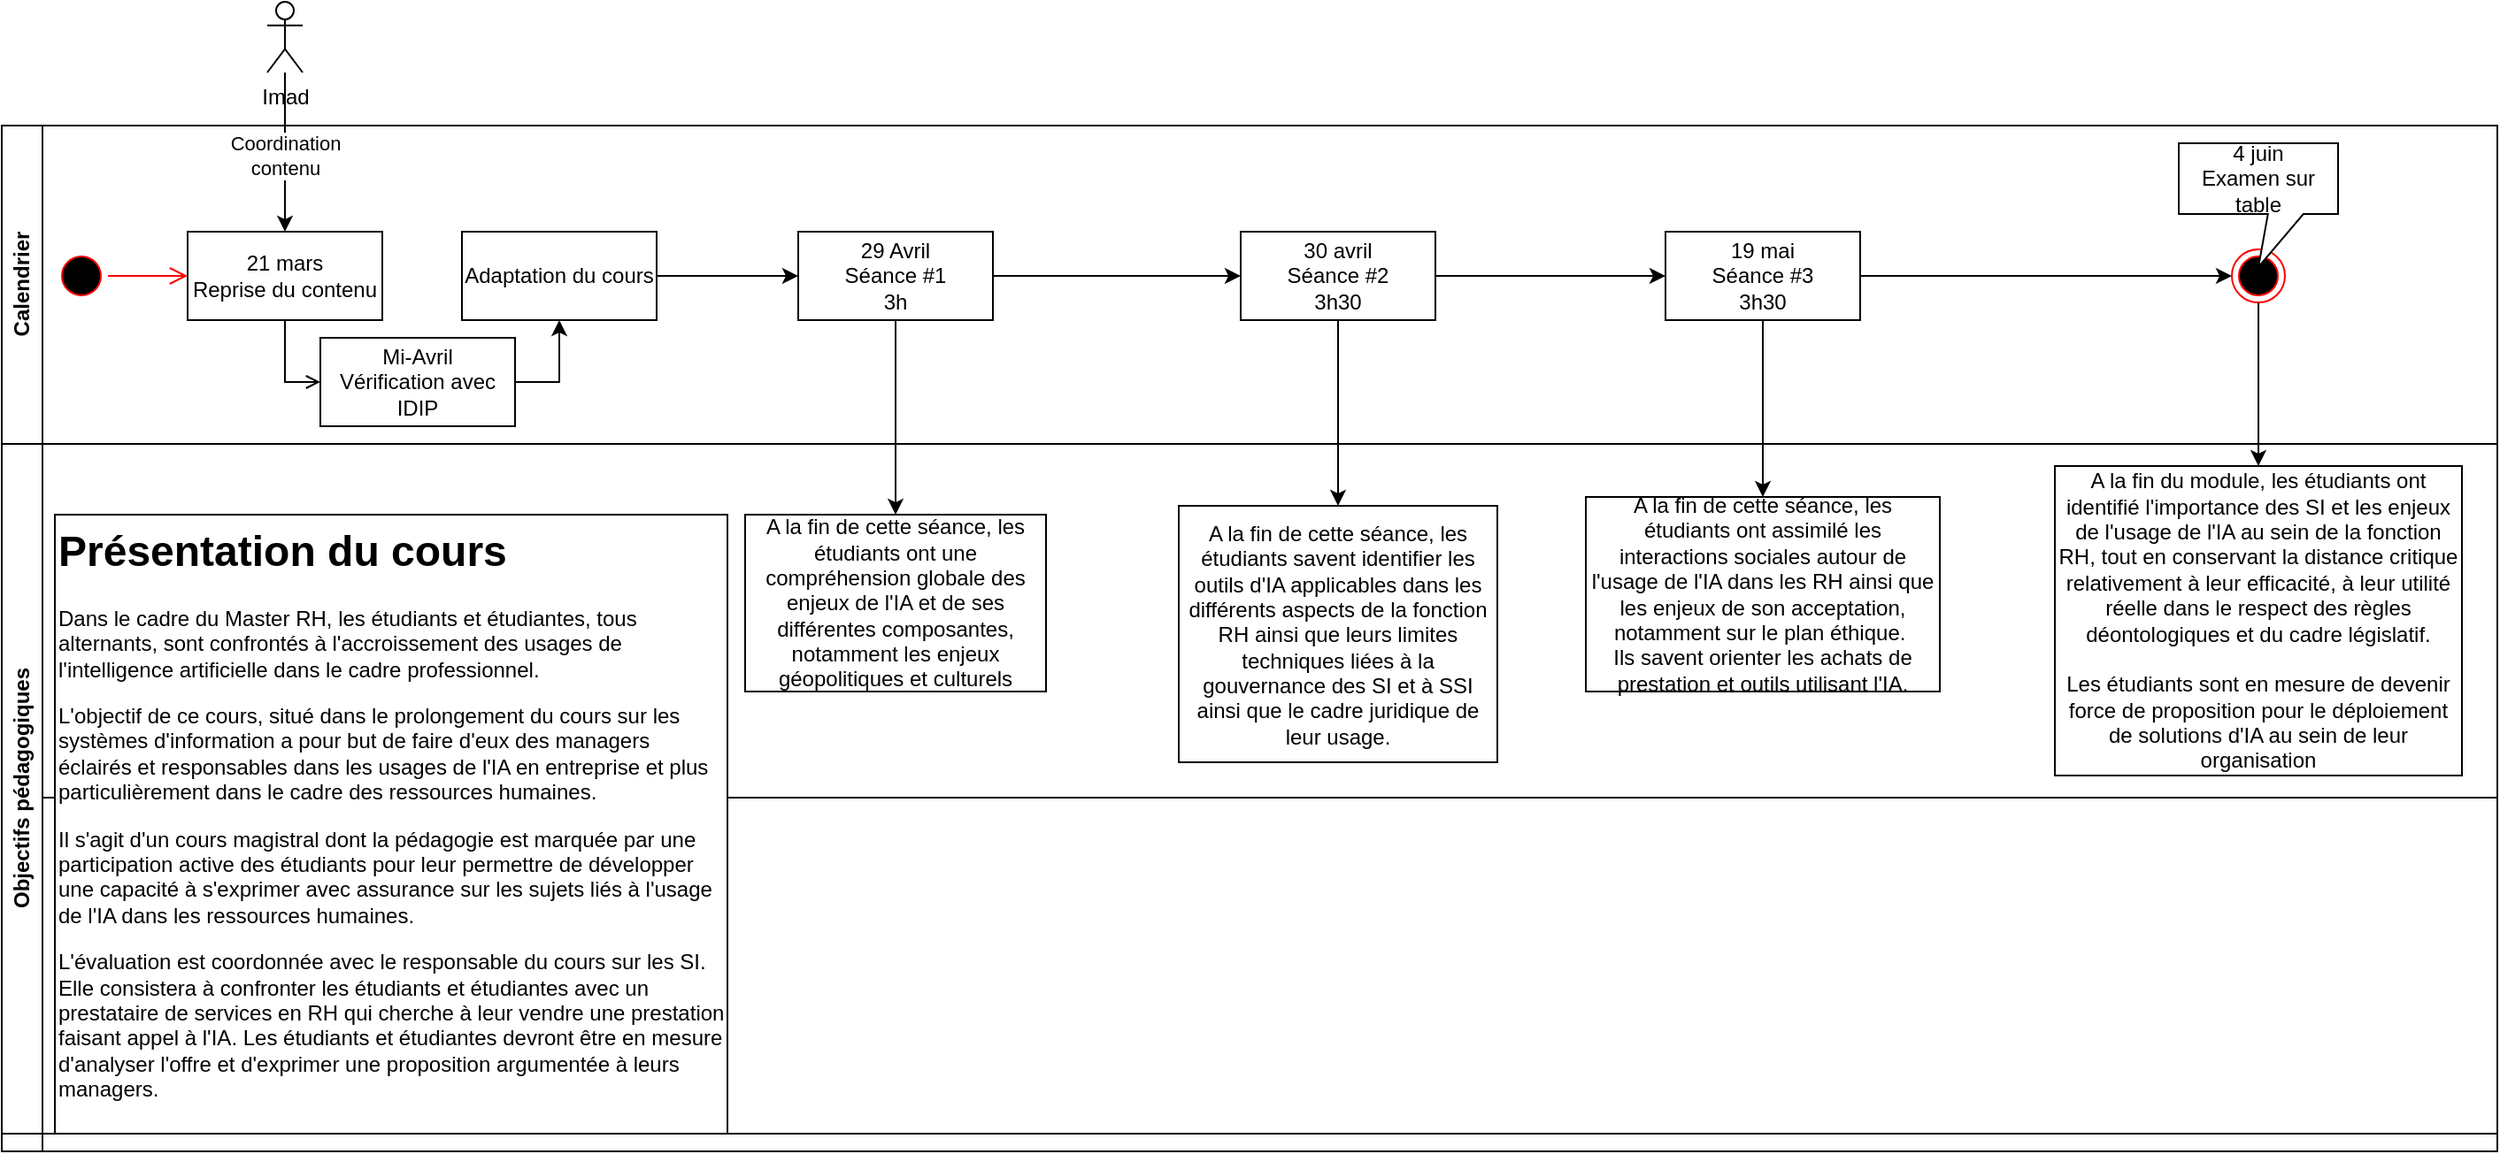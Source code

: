 <mxfile version="26.1.1">
  <diagram name="Page-1" id="e7e014a7-5840-1c2e-5031-d8a46d1fe8dd">
    <mxGraphModel dx="954" dy="581" grid="1" gridSize="10" guides="1" tooltips="1" connect="1" arrows="1" fold="1" page="1" pageScale="1" pageWidth="1654" pageHeight="1169" background="none" math="0" shadow="0">
      <root>
        <mxCell id="0" />
        <mxCell id="1" parent="0" />
        <mxCell id="QrdZ3zOz95iLeTfScC8g-41" value="Calendrier" style="swimlane;horizontal=0;whiteSpace=wrap;html=1;verticalAlign=middle;" parent="1" vertex="1">
          <mxGeometry x="50" y="130" width="1410" height="180" as="geometry" />
        </mxCell>
        <mxCell id="QrdZ3zOz95iLeTfScC8g-42" value="" style="ellipse;html=1;shape=startState;fillColor=#000000;strokeColor=#ff0000;" parent="QrdZ3zOz95iLeTfScC8g-41" vertex="1">
          <mxGeometry x="30" y="70" width="30" height="30" as="geometry" />
        </mxCell>
        <mxCell id="QrdZ3zOz95iLeTfScC8g-43" value="" style="edgeStyle=orthogonalEdgeStyle;html=1;verticalAlign=bottom;endArrow=open;endSize=8;strokeColor=#ff0000;rounded=0;entryX=0;entryY=0.5;entryDx=0;entryDy=0;" parent="QrdZ3zOz95iLeTfScC8g-41" source="QrdZ3zOz95iLeTfScC8g-42" target="QrdZ3zOz95iLeTfScC8g-55" edge="1">
          <mxGeometry relative="1" as="geometry">
            <mxPoint x="120" y="85" as="targetPoint" />
          </mxGeometry>
        </mxCell>
        <mxCell id="QrdZ3zOz95iLeTfScC8g-56" value="" style="edgeStyle=orthogonalEdgeStyle;rounded=0;orthogonalLoop=1;jettySize=auto;html=1;startArrow=open;startFill=0;endArrow=none;exitX=0;exitY=0.5;exitDx=0;exitDy=0;" parent="QrdZ3zOz95iLeTfScC8g-41" source="QrdZ3zOz95iLeTfScC8g-44" target="QrdZ3zOz95iLeTfScC8g-55" edge="1">
          <mxGeometry relative="1" as="geometry" />
        </mxCell>
        <mxCell id="QrdZ3zOz95iLeTfScC8g-79" style="edgeStyle=orthogonalEdgeStyle;rounded=0;orthogonalLoop=1;jettySize=auto;html=1;entryX=0.5;entryY=1;entryDx=0;entryDy=0;exitX=1;exitY=0.5;exitDx=0;exitDy=0;" parent="QrdZ3zOz95iLeTfScC8g-41" source="QrdZ3zOz95iLeTfScC8g-44" target="QrdZ3zOz95iLeTfScC8g-45" edge="1">
          <mxGeometry relative="1" as="geometry" />
        </mxCell>
        <mxCell id="QrdZ3zOz95iLeTfScC8g-44" value="Mi-Avril&lt;br&gt;Vérification avec IDIP" style="html=1;whiteSpace=wrap;" parent="QrdZ3zOz95iLeTfScC8g-41" vertex="1">
          <mxGeometry x="180" y="120" width="110" height="50" as="geometry" />
        </mxCell>
        <mxCell id="QrdZ3zOz95iLeTfScC8g-48" value="" style="edgeStyle=orthogonalEdgeStyle;rounded=0;orthogonalLoop=1;jettySize=auto;html=1;" parent="QrdZ3zOz95iLeTfScC8g-41" source="QrdZ3zOz95iLeTfScC8g-45" target="QrdZ3zOz95iLeTfScC8g-47" edge="1">
          <mxGeometry relative="1" as="geometry" />
        </mxCell>
        <mxCell id="QrdZ3zOz95iLeTfScC8g-45" value="Adaptation du cours" style="html=1;whiteSpace=wrap;" parent="QrdZ3zOz95iLeTfScC8g-41" vertex="1">
          <mxGeometry x="260" y="60" width="110" height="50" as="geometry" />
        </mxCell>
        <mxCell id="QrdZ3zOz95iLeTfScC8g-50" value="" style="edgeStyle=orthogonalEdgeStyle;rounded=0;orthogonalLoop=1;jettySize=auto;html=1;" parent="QrdZ3zOz95iLeTfScC8g-41" source="QrdZ3zOz95iLeTfScC8g-47" target="QrdZ3zOz95iLeTfScC8g-49" edge="1">
          <mxGeometry relative="1" as="geometry" />
        </mxCell>
        <mxCell id="QrdZ3zOz95iLeTfScC8g-47" value="29 Avril&lt;br&gt;Séance #1&lt;br&gt;3h" style="html=1;whiteSpace=wrap;" parent="QrdZ3zOz95iLeTfScC8g-41" vertex="1">
          <mxGeometry x="450" y="60" width="110" height="50" as="geometry" />
        </mxCell>
        <mxCell id="QrdZ3zOz95iLeTfScC8g-52" value="" style="edgeStyle=orthogonalEdgeStyle;rounded=0;orthogonalLoop=1;jettySize=auto;html=1;" parent="QrdZ3zOz95iLeTfScC8g-41" source="QrdZ3zOz95iLeTfScC8g-49" target="QrdZ3zOz95iLeTfScC8g-51" edge="1">
          <mxGeometry relative="1" as="geometry" />
        </mxCell>
        <mxCell id="QrdZ3zOz95iLeTfScC8g-49" value="30 avril&lt;br&gt;Séance #2&lt;br&gt;3h30" style="html=1;whiteSpace=wrap;" parent="QrdZ3zOz95iLeTfScC8g-41" vertex="1">
          <mxGeometry x="700" y="60" width="110" height="50" as="geometry" />
        </mxCell>
        <mxCell id="QrdZ3zOz95iLeTfScC8g-54" style="edgeStyle=orthogonalEdgeStyle;rounded=0;orthogonalLoop=1;jettySize=auto;html=1;entryX=0;entryY=0.5;entryDx=0;entryDy=0;" parent="QrdZ3zOz95iLeTfScC8g-41" source="QrdZ3zOz95iLeTfScC8g-51" target="QrdZ3zOz95iLeTfScC8g-53" edge="1">
          <mxGeometry relative="1" as="geometry" />
        </mxCell>
        <mxCell id="QrdZ3zOz95iLeTfScC8g-51" value="19 mai&lt;br&gt;Séance #3&lt;br&gt;3h30" style="html=1;whiteSpace=wrap;" parent="QrdZ3zOz95iLeTfScC8g-41" vertex="1">
          <mxGeometry x="940" y="60" width="110" height="50" as="geometry" />
        </mxCell>
        <mxCell id="QrdZ3zOz95iLeTfScC8g-53" value="" style="ellipse;html=1;shape=endState;fillColor=#000000;strokeColor=#ff0000;" parent="QrdZ3zOz95iLeTfScC8g-41" vertex="1">
          <mxGeometry x="1260" y="70" width="30" height="30" as="geometry" />
        </mxCell>
        <mxCell id="QrdZ3zOz95iLeTfScC8g-55" value="&lt;div&gt;21 mars&lt;/div&gt;Reprise du contenu" style="html=1;whiteSpace=wrap;" parent="QrdZ3zOz95iLeTfScC8g-41" vertex="1">
          <mxGeometry x="105" y="60" width="110" height="50" as="geometry" />
        </mxCell>
        <mxCell id="QrdZ3zOz95iLeTfScC8g-64" value="4 juin&lt;br&gt;Examen sur table" style="shape=callout;whiteSpace=wrap;html=1;perimeter=calloutPerimeter;size=30;position=0.56;" parent="QrdZ3zOz95iLeTfScC8g-41" vertex="1">
          <mxGeometry x="1230" y="10" width="90" height="70" as="geometry" />
        </mxCell>
        <mxCell id="QrdZ3zOz95iLeTfScC8g-62" style="edgeStyle=orthogonalEdgeStyle;rounded=0;orthogonalLoop=1;jettySize=auto;html=1;entryX=0.5;entryY=0;entryDx=0;entryDy=0;" parent="1" source="QrdZ3zOz95iLeTfScC8g-58" target="QrdZ3zOz95iLeTfScC8g-55" edge="1">
          <mxGeometry relative="1" as="geometry" />
        </mxCell>
        <mxCell id="QrdZ3zOz95iLeTfScC8g-63" value="Coordination &lt;br&gt;contenu" style="edgeLabel;html=1;align=center;verticalAlign=middle;resizable=0;points=[];" parent="QrdZ3zOz95iLeTfScC8g-62" vertex="1" connectable="0">
          <mxGeometry x="0.042" relative="1" as="geometry">
            <mxPoint as="offset" />
          </mxGeometry>
        </mxCell>
        <mxCell id="QrdZ3zOz95iLeTfScC8g-58" value="Imad" style="shape=umlActor;verticalLabelPosition=bottom;verticalAlign=top;html=1;" parent="1" vertex="1">
          <mxGeometry x="200" y="60" width="20" height="40" as="geometry" />
        </mxCell>
        <mxCell id="QrdZ3zOz95iLeTfScC8g-73" value="Méthode Pédagogique" style="swimlane;horizontal=0;whiteSpace=wrap;html=1;" parent="1" vertex="1">
          <mxGeometry x="50" y="510" width="1410" height="200" as="geometry" />
        </mxCell>
        <mxCell id="QrdZ3zOz95iLeTfScC8g-74" style="edgeStyle=orthogonalEdgeStyle;rounded=0;orthogonalLoop=1;jettySize=auto;html=1;" parent="1" source="QrdZ3zOz95iLeTfScC8g-49" target="QrdZ3zOz95iLeTfScC8g-69" edge="1">
          <mxGeometry relative="1" as="geometry" />
        </mxCell>
        <mxCell id="QrdZ3zOz95iLeTfScC8g-75" style="edgeStyle=orthogonalEdgeStyle;rounded=0;orthogonalLoop=1;jettySize=auto;html=1;entryX=0.5;entryY=0;entryDx=0;entryDy=0;" parent="1" source="QrdZ3zOz95iLeTfScC8g-47" target="QrdZ3zOz95iLeTfScC8g-67" edge="1">
          <mxGeometry relative="1" as="geometry" />
        </mxCell>
        <mxCell id="QrdZ3zOz95iLeTfScC8g-76" style="edgeStyle=orthogonalEdgeStyle;rounded=0;orthogonalLoop=1;jettySize=auto;html=1;entryX=0.5;entryY=0;entryDx=0;entryDy=0;" parent="1" source="QrdZ3zOz95iLeTfScC8g-51" target="QrdZ3zOz95iLeTfScC8g-71" edge="1">
          <mxGeometry relative="1" as="geometry" />
        </mxCell>
        <mxCell id="QrdZ3zOz95iLeTfScC8g-78" style="edgeStyle=orthogonalEdgeStyle;rounded=0;orthogonalLoop=1;jettySize=auto;html=1;exitX=0.5;exitY=1;exitDx=0;exitDy=0;entryX=0.5;entryY=0;entryDx=0;entryDy=0;" parent="1" source="QrdZ3zOz95iLeTfScC8g-53" target="QrdZ3zOz95iLeTfScC8g-77" edge="1">
          <mxGeometry relative="1" as="geometry" />
        </mxCell>
        <mxCell id="QrdZ3zOz95iLeTfScC8g-65" value="Objectifs pédagogiques" style="swimlane;horizontal=0;whiteSpace=wrap;html=1;perimeterSpacing=1;" parent="1" vertex="1">
          <mxGeometry x="50" y="310" width="1410" height="390" as="geometry" />
        </mxCell>
        <mxCell id="QrdZ3zOz95iLeTfScC8g-67" value="A la fin de cette séance, les étudiants ont une compréhension globale des enjeux de l&#39;IA et de ses différentes composantes, notamment les enjeux géopolitiques et culturels" style="html=1;whiteSpace=wrap;movableLabel=0;" parent="QrdZ3zOz95iLeTfScC8g-65" vertex="1">
          <mxGeometry x="420" y="40" width="170" height="100" as="geometry" />
        </mxCell>
        <mxCell id="QrdZ3zOz95iLeTfScC8g-69" value="A la fin de cette séance, les étudiants savent identifier les outils d&#39;IA applicables dans les différents aspects de la fonction RH ainsi que leurs limites techniques liées à la gouvernance des SI et à SSI ainsi que le cadre juridique de leur usage." style="html=1;whiteSpace=wrap;" parent="QrdZ3zOz95iLeTfScC8g-65" vertex="1">
          <mxGeometry x="665" y="35" width="180" height="145" as="geometry" />
        </mxCell>
        <mxCell id="QrdZ3zOz95iLeTfScC8g-71" value="A la fin de cette séance, les étudiants ont assimilé les interactions sociales autour de l&#39;usage de l&#39;IA dans les RH ainsi que les enjeux de son acceptation, notamment sur le plan éthique.&amp;nbsp;&lt;br&gt;Ils savent orienter les achats de prestation et outils utilisant l&#39;IA." style="html=1;whiteSpace=wrap;" parent="QrdZ3zOz95iLeTfScC8g-65" vertex="1">
          <mxGeometry x="895" y="30" width="200" height="110" as="geometry" />
        </mxCell>
        <mxCell id="QrdZ3zOz95iLeTfScC8g-77" value="A la fin du module, les étudiants ont identifié l&#39;importance des SI et les enjeux de l&#39;usage de l&#39;IA au sein de la fonction RH, tout en conservant la distance critique relativement à leur efficacité, à leur utilité réelle dans le respect des règles déontologiques et du cadre législatif.&lt;br&gt;&lt;br&gt;Les étudiants sont en mesure de devenir force de proposition pour le déploiement de solutions d&#39;IA au sein de leur organisation" style="html=1;whiteSpace=wrap;" parent="QrdZ3zOz95iLeTfScC8g-65" vertex="1">
          <mxGeometry x="1160" y="12.5" width="230" height="175" as="geometry" />
        </mxCell>
        <mxCell id="Dlzo6lsR4_II9Ef_QFj0-1" value="&lt;h1 style=&quot;margin-top: 0px;&quot;&gt;Présentation du cours&lt;/h1&gt;&lt;p&gt;Dans le cadre du Master RH, les étudiants et étudiantes, tous alternants, sont confrontés à l&#39;accroissement des usages de l&#39;intelligence artificielle dans le cadre professionnel.&lt;/p&gt;&lt;p&gt;L&#39;objectif de ce cours, situé dans le prolongement du cours sur les systèmes d&#39;information a pour but de faire d&#39;eux des managers éclairés et responsables dans les usages de l&#39;IA en entreprise et plus particulièrement dans le cadre des ressources humaines.&lt;/p&gt;&lt;p&gt;Il s&#39;agit d&#39;un cours magistral dont la pédagogie est marquée par une participation active des étudiants pour leur permettre de développer une capacité à s&#39;exprimer avec assurance sur les sujets liés à l&#39;usage de l&#39;IA dans les ressources humaines.&lt;/p&gt;&lt;p&gt;L&#39;évaluation est coordonnée avec le responsable du cours sur les SI. Elle consistera à confronter les étudiants et étudiantes avec un prestataire de services en RH qui cherche à leur vendre une prestation faisant appel à l&#39;IA.&amp;nbsp;Les étudiants et étudiantes devront être en mesure d&#39;analyser l&#39;offre et d&#39;exprimer une proposition argumentée à leurs managers.&lt;/p&gt;&lt;p&gt;&lt;br&gt;&lt;/p&gt;&lt;p&gt;&lt;br&gt;&lt;/p&gt;" style="text;html=1;whiteSpace=wrap;overflow=hidden;rounded=0;fillColor=#FFFFFF;strokeColor=default;glass=0;" vertex="1" parent="QrdZ3zOz95iLeTfScC8g-65">
          <mxGeometry x="30" y="40" width="380" height="350" as="geometry" />
        </mxCell>
      </root>
    </mxGraphModel>
  </diagram>
</mxfile>
